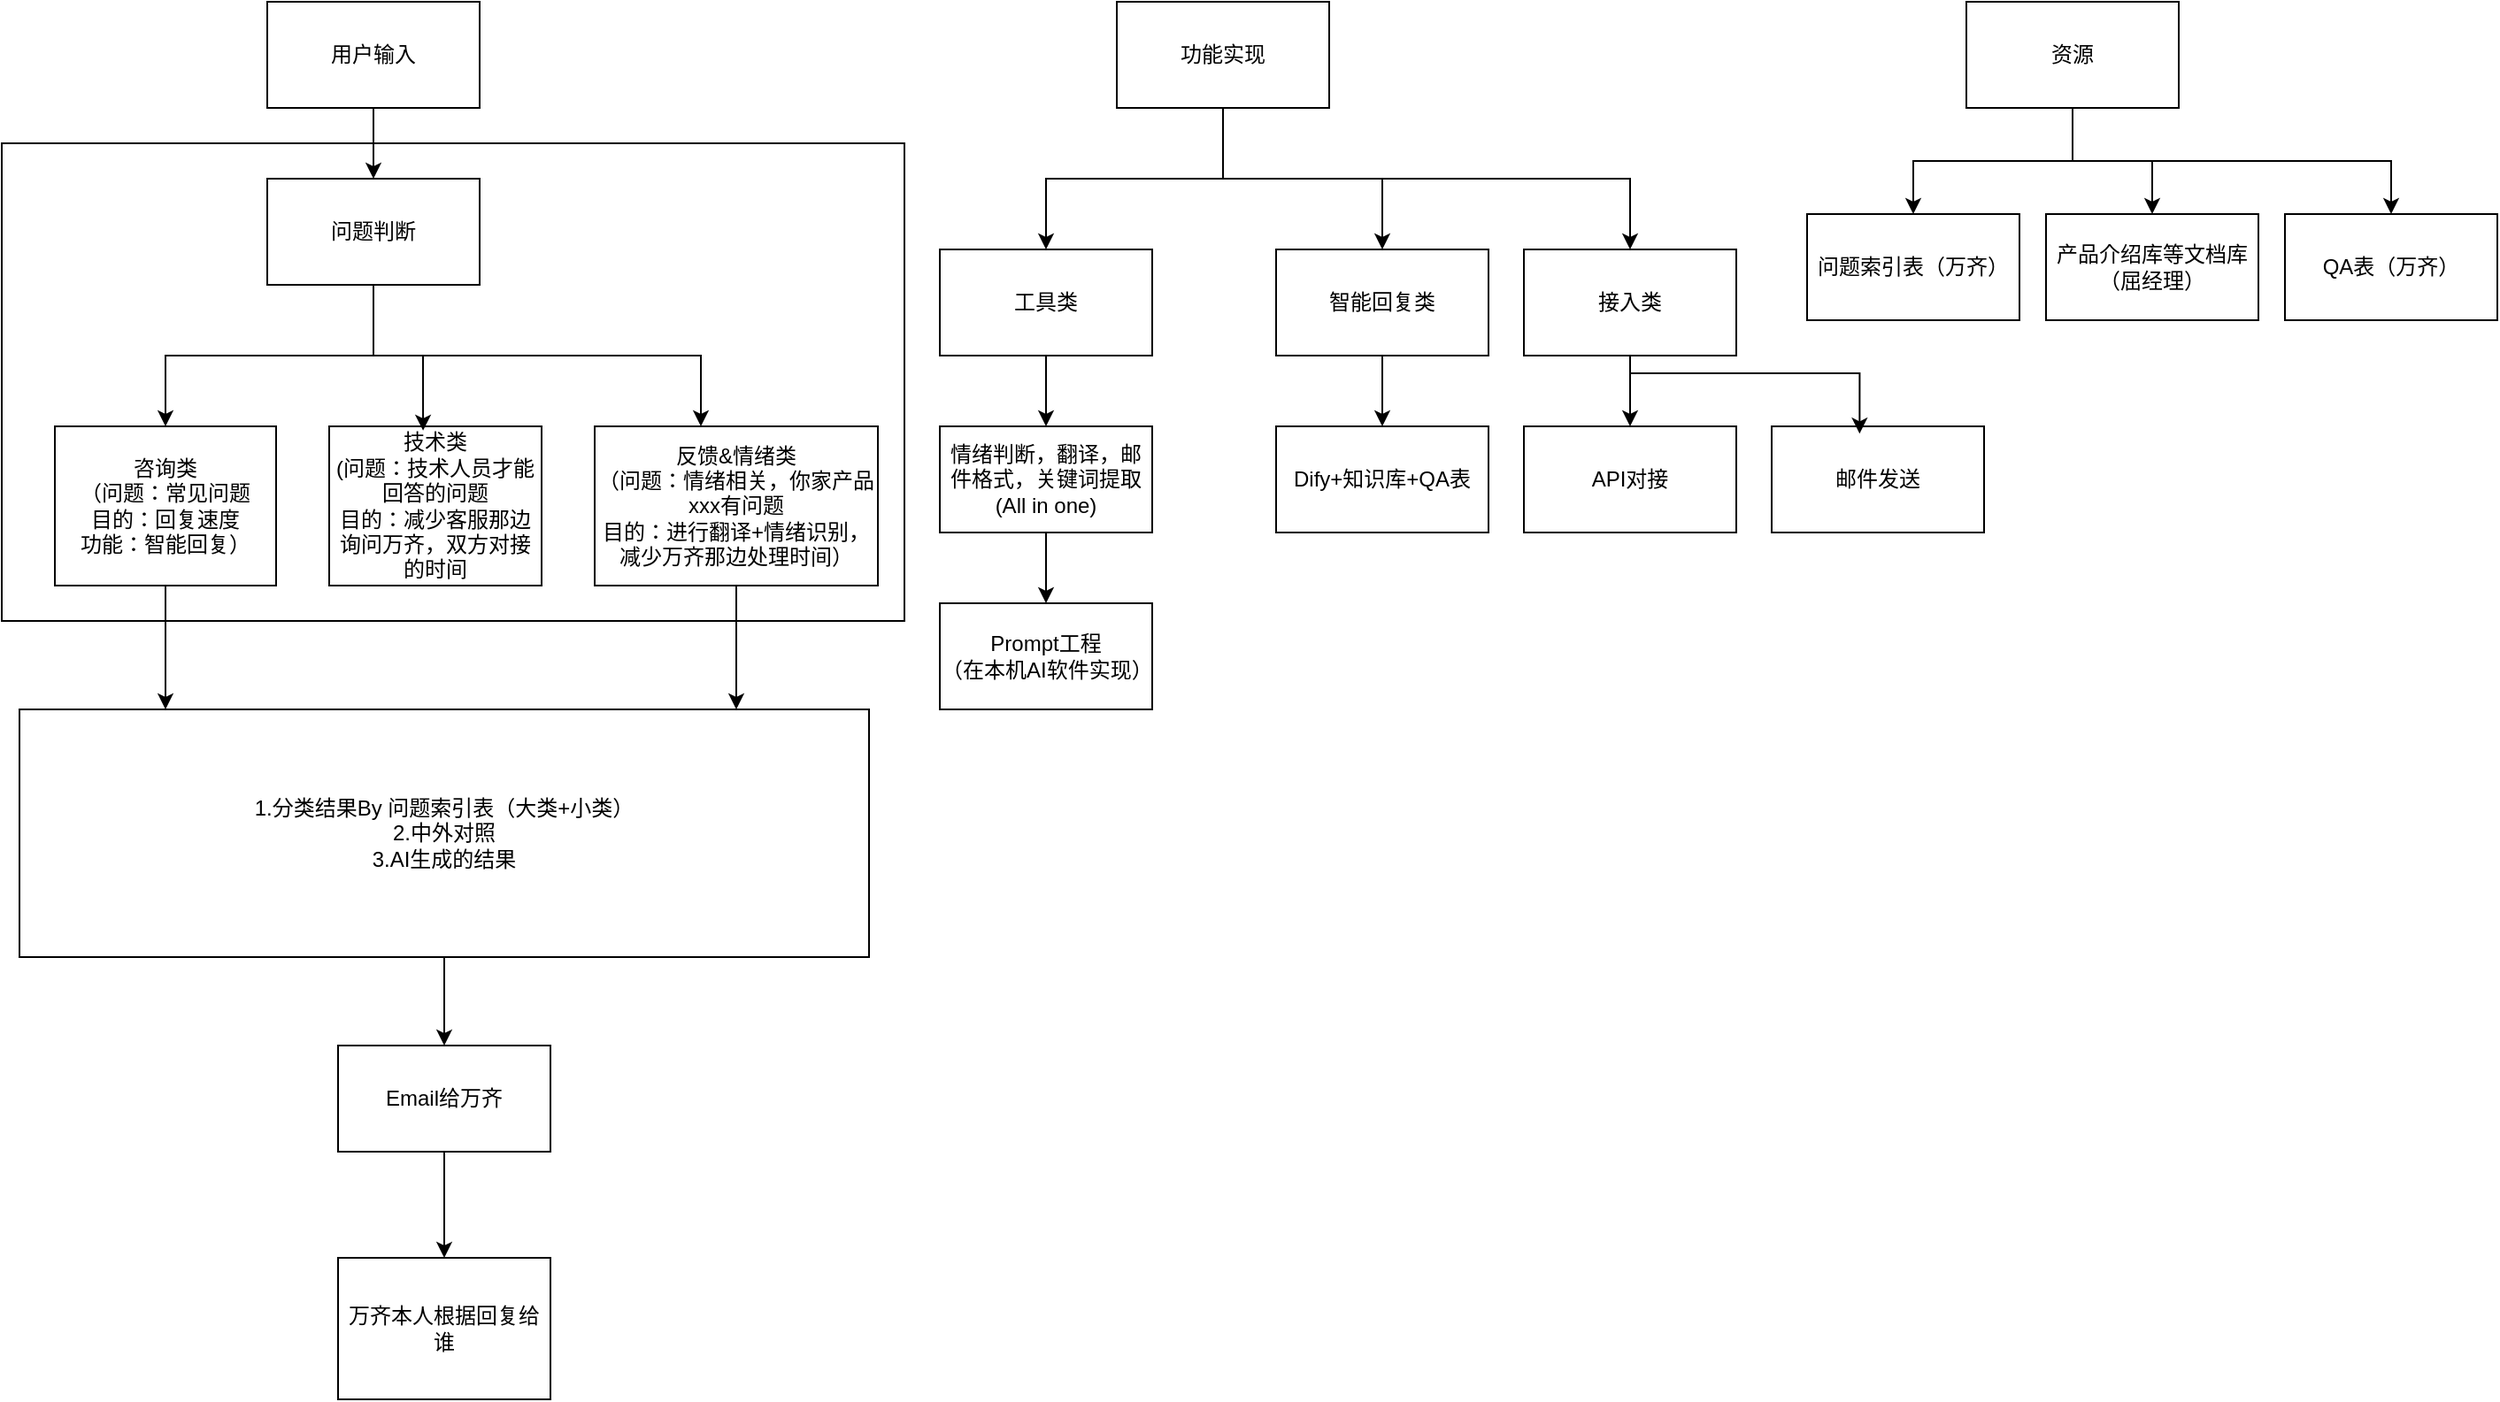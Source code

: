 <mxfile version="26.2.12">
  <diagram name="Page-1" id="M1iB0JgTUpQXoafaGhzw">
    <mxGraphModel dx="1149" dy="438" grid="1" gridSize="10" guides="1" tooltips="1" connect="1" arrows="1" fold="1" page="1" pageScale="1" pageWidth="850" pageHeight="1100" math="0" shadow="0">
      <root>
        <mxCell id="0" />
        <mxCell id="1" parent="0" />
        <mxCell id="ocfpeheD2iWH20HzGndA-39" value="" style="rounded=0;whiteSpace=wrap;html=1;" vertex="1" parent="1">
          <mxGeometry x="150" y="100" width="510" height="270" as="geometry" />
        </mxCell>
        <mxCell id="ocfpeheD2iWH20HzGndA-3" style="edgeStyle=orthogonalEdgeStyle;rounded=0;orthogonalLoop=1;jettySize=auto;html=1;entryX=0.5;entryY=0;entryDx=0;entryDy=0;" edge="1" parent="1" source="ocfpeheD2iWH20HzGndA-1" target="ocfpeheD2iWH20HzGndA-2">
          <mxGeometry relative="1" as="geometry" />
        </mxCell>
        <mxCell id="ocfpeheD2iWH20HzGndA-1" value="用户输入" style="rounded=0;whiteSpace=wrap;html=1;" vertex="1" parent="1">
          <mxGeometry x="300" y="20" width="120" height="60" as="geometry" />
        </mxCell>
        <mxCell id="ocfpeheD2iWH20HzGndA-5" style="edgeStyle=orthogonalEdgeStyle;rounded=0;orthogonalLoop=1;jettySize=auto;html=1;" edge="1" parent="1" source="ocfpeheD2iWH20HzGndA-2" target="ocfpeheD2iWH20HzGndA-4">
          <mxGeometry relative="1" as="geometry" />
        </mxCell>
        <mxCell id="ocfpeheD2iWH20HzGndA-9" style="edgeStyle=orthogonalEdgeStyle;rounded=0;orthogonalLoop=1;jettySize=auto;html=1;" edge="1" parent="1" source="ocfpeheD2iWH20HzGndA-2" target="ocfpeheD2iWH20HzGndA-8">
          <mxGeometry relative="1" as="geometry">
            <Array as="points">
              <mxPoint x="360" y="220" />
              <mxPoint x="545" y="220" />
            </Array>
          </mxGeometry>
        </mxCell>
        <mxCell id="ocfpeheD2iWH20HzGndA-2" value="问题判断" style="rounded=0;whiteSpace=wrap;html=1;" vertex="1" parent="1">
          <mxGeometry x="300" y="120" width="120" height="60" as="geometry" />
        </mxCell>
        <mxCell id="ocfpeheD2iWH20HzGndA-44" style="edgeStyle=orthogonalEdgeStyle;rounded=0;orthogonalLoop=1;jettySize=auto;html=1;" edge="1" parent="1" source="ocfpeheD2iWH20HzGndA-4">
          <mxGeometry relative="1" as="geometry">
            <mxPoint x="242.5" y="420" as="targetPoint" />
          </mxGeometry>
        </mxCell>
        <mxCell id="ocfpeheD2iWH20HzGndA-4" value="咨询类&lt;br&gt;（问题：常见问题&lt;div&gt;&lt;span style=&quot;background-color: transparent; color: light-dark(rgb(0, 0, 0), rgb(255, 255, 255));&quot;&gt;目的：回复速度&lt;br&gt;功能：智能回复）&lt;/span&gt;&lt;/div&gt;" style="rounded=0;whiteSpace=wrap;html=1;" vertex="1" parent="1">
          <mxGeometry x="180" y="260" width="125" height="90" as="geometry" />
        </mxCell>
        <mxCell id="ocfpeheD2iWH20HzGndA-6" value="技术类&lt;div&gt;(问题：技术人员才能回答的问题&lt;/div&gt;&lt;div&gt;目的：减少客服那边询问万齐，双方对接的时间&lt;br&gt;&lt;/div&gt;" style="rounded=0;whiteSpace=wrap;html=1;" vertex="1" parent="1">
          <mxGeometry x="335" y="260" width="120" height="90" as="geometry" />
        </mxCell>
        <mxCell id="ocfpeheD2iWH20HzGndA-7" style="edgeStyle=orthogonalEdgeStyle;rounded=0;orthogonalLoop=1;jettySize=auto;html=1;entryX=0.442;entryY=0.027;entryDx=0;entryDy=0;entryPerimeter=0;" edge="1" parent="1" source="ocfpeheD2iWH20HzGndA-2" target="ocfpeheD2iWH20HzGndA-6">
          <mxGeometry relative="1" as="geometry" />
        </mxCell>
        <mxCell id="ocfpeheD2iWH20HzGndA-42" style="edgeStyle=orthogonalEdgeStyle;rounded=0;orthogonalLoop=1;jettySize=auto;html=1;" edge="1" parent="1" source="ocfpeheD2iWH20HzGndA-8">
          <mxGeometry relative="1" as="geometry">
            <mxPoint x="565" y="420" as="targetPoint" />
          </mxGeometry>
        </mxCell>
        <mxCell id="ocfpeheD2iWH20HzGndA-8" value="反馈&amp;amp;情绪类&lt;br&gt;（问题：情绪相关，你家产品xxx有问题&lt;br&gt;目的：进行翻译+情绪识别，减少万齐那边处理时间）" style="rounded=0;whiteSpace=wrap;html=1;" vertex="1" parent="1">
          <mxGeometry x="485" y="260" width="160" height="90" as="geometry" />
        </mxCell>
        <mxCell id="ocfpeheD2iWH20HzGndA-21" style="edgeStyle=orthogonalEdgeStyle;rounded=0;orthogonalLoop=1;jettySize=auto;html=1;entryX=0.5;entryY=0;entryDx=0;entryDy=0;" edge="1" parent="1" source="ocfpeheD2iWH20HzGndA-11" target="ocfpeheD2iWH20HzGndA-20">
          <mxGeometry relative="1" as="geometry" />
        </mxCell>
        <mxCell id="ocfpeheD2iWH20HzGndA-22" style="edgeStyle=orthogonalEdgeStyle;rounded=0;orthogonalLoop=1;jettySize=auto;html=1;" edge="1" parent="1" source="ocfpeheD2iWH20HzGndA-11" target="ocfpeheD2iWH20HzGndA-13">
          <mxGeometry relative="1" as="geometry" />
        </mxCell>
        <mxCell id="ocfpeheD2iWH20HzGndA-59" style="edgeStyle=orthogonalEdgeStyle;rounded=0;orthogonalLoop=1;jettySize=auto;html=1;" edge="1" parent="1" source="ocfpeheD2iWH20HzGndA-11" target="ocfpeheD2iWH20HzGndA-58">
          <mxGeometry relative="1" as="geometry">
            <Array as="points">
              <mxPoint x="840" y="120" />
              <mxPoint x="1070" y="120" />
            </Array>
          </mxGeometry>
        </mxCell>
        <mxCell id="ocfpeheD2iWH20HzGndA-11" value="功能实现" style="rounded=0;whiteSpace=wrap;html=1;" vertex="1" parent="1">
          <mxGeometry x="780" y="20" width="120" height="60" as="geometry" />
        </mxCell>
        <mxCell id="ocfpeheD2iWH20HzGndA-17" style="edgeStyle=orthogonalEdgeStyle;rounded=0;orthogonalLoop=1;jettySize=auto;html=1;entryX=0.5;entryY=0;entryDx=0;entryDy=0;" edge="1" parent="1" source="ocfpeheD2iWH20HzGndA-12" target="ocfpeheD2iWH20HzGndA-16">
          <mxGeometry relative="1" as="geometry" />
        </mxCell>
        <mxCell id="ocfpeheD2iWH20HzGndA-12" value="情绪判断，翻译，邮件格式，关键词提取&lt;br&gt;(All in one)" style="rounded=0;whiteSpace=wrap;html=1;" vertex="1" parent="1">
          <mxGeometry x="680" y="260" width="120" height="60" as="geometry" />
        </mxCell>
        <mxCell id="ocfpeheD2iWH20HzGndA-15" style="edgeStyle=orthogonalEdgeStyle;rounded=0;orthogonalLoop=1;jettySize=auto;html=1;entryX=0.5;entryY=0;entryDx=0;entryDy=0;" edge="1" parent="1" source="ocfpeheD2iWH20HzGndA-13" target="ocfpeheD2iWH20HzGndA-12">
          <mxGeometry relative="1" as="geometry" />
        </mxCell>
        <mxCell id="ocfpeheD2iWH20HzGndA-13" value="工具类" style="rounded=0;whiteSpace=wrap;html=1;" vertex="1" parent="1">
          <mxGeometry x="680" y="160" width="120" height="60" as="geometry" />
        </mxCell>
        <mxCell id="ocfpeheD2iWH20HzGndA-16" value="Prompt工程&lt;br&gt;（在本机AI软件实现）" style="rounded=0;whiteSpace=wrap;html=1;" vertex="1" parent="1">
          <mxGeometry x="680" y="360" width="120" height="60" as="geometry" />
        </mxCell>
        <mxCell id="ocfpeheD2iWH20HzGndA-24" style="edgeStyle=orthogonalEdgeStyle;rounded=0;orthogonalLoop=1;jettySize=auto;html=1;" edge="1" parent="1" source="ocfpeheD2iWH20HzGndA-20" target="ocfpeheD2iWH20HzGndA-23">
          <mxGeometry relative="1" as="geometry" />
        </mxCell>
        <mxCell id="ocfpeheD2iWH20HzGndA-20" value="智能回复类" style="rounded=0;whiteSpace=wrap;html=1;" vertex="1" parent="1">
          <mxGeometry x="870" y="160" width="120" height="60" as="geometry" />
        </mxCell>
        <mxCell id="ocfpeheD2iWH20HzGndA-23" value="Dify+知识库+QA表" style="rounded=0;whiteSpace=wrap;html=1;" vertex="1" parent="1">
          <mxGeometry x="870" y="260" width="120" height="60" as="geometry" />
        </mxCell>
        <mxCell id="ocfpeheD2iWH20HzGndA-47" style="edgeStyle=orthogonalEdgeStyle;rounded=0;orthogonalLoop=1;jettySize=auto;html=1;entryX=0.5;entryY=0;entryDx=0;entryDy=0;" edge="1" parent="1" source="ocfpeheD2iWH20HzGndA-45" target="ocfpeheD2iWH20HzGndA-46">
          <mxGeometry relative="1" as="geometry" />
        </mxCell>
        <mxCell id="ocfpeheD2iWH20HzGndA-45" value="&lt;div&gt;1.分类结果By 问题索引表（大类+小类）&lt;/div&gt;&lt;div&gt;2.中外对照&lt;br&gt;3.AI生成的结果&lt;/div&gt;" style="rounded=0;whiteSpace=wrap;html=1;" vertex="1" parent="1">
          <mxGeometry x="160" y="420" width="480" height="140" as="geometry" />
        </mxCell>
        <mxCell id="ocfpeheD2iWH20HzGndA-49" style="edgeStyle=orthogonalEdgeStyle;rounded=0;orthogonalLoop=1;jettySize=auto;html=1;entryX=0.5;entryY=0;entryDx=0;entryDy=0;" edge="1" parent="1" source="ocfpeheD2iWH20HzGndA-46" target="ocfpeheD2iWH20HzGndA-48">
          <mxGeometry relative="1" as="geometry" />
        </mxCell>
        <mxCell id="ocfpeheD2iWH20HzGndA-46" value="Email给万齐" style="rounded=0;whiteSpace=wrap;html=1;" vertex="1" parent="1">
          <mxGeometry x="340" y="610" width="120" height="60" as="geometry" />
        </mxCell>
        <mxCell id="ocfpeheD2iWH20HzGndA-48" value="万齐本人根据回复给谁" style="rounded=0;whiteSpace=wrap;html=1;" vertex="1" parent="1">
          <mxGeometry x="340" y="730" width="120" height="80" as="geometry" />
        </mxCell>
        <mxCell id="ocfpeheD2iWH20HzGndA-52" style="edgeStyle=orthogonalEdgeStyle;rounded=0;orthogonalLoop=1;jettySize=auto;html=1;" edge="1" parent="1" source="ocfpeheD2iWH20HzGndA-50" target="ocfpeheD2iWH20HzGndA-51">
          <mxGeometry relative="1" as="geometry" />
        </mxCell>
        <mxCell id="ocfpeheD2iWH20HzGndA-54" style="edgeStyle=orthogonalEdgeStyle;rounded=0;orthogonalLoop=1;jettySize=auto;html=1;" edge="1" parent="1" source="ocfpeheD2iWH20HzGndA-50" target="ocfpeheD2iWH20HzGndA-53">
          <mxGeometry relative="1" as="geometry" />
        </mxCell>
        <mxCell id="ocfpeheD2iWH20HzGndA-56" style="edgeStyle=orthogonalEdgeStyle;rounded=0;orthogonalLoop=1;jettySize=auto;html=1;" edge="1" parent="1" source="ocfpeheD2iWH20HzGndA-50" target="ocfpeheD2iWH20HzGndA-55">
          <mxGeometry relative="1" as="geometry">
            <Array as="points">
              <mxPoint x="1320" y="110" />
              <mxPoint x="1500" y="110" />
            </Array>
          </mxGeometry>
        </mxCell>
        <mxCell id="ocfpeheD2iWH20HzGndA-50" value="资源" style="rounded=0;whiteSpace=wrap;html=1;" vertex="1" parent="1">
          <mxGeometry x="1260" y="20" width="120" height="60" as="geometry" />
        </mxCell>
        <mxCell id="ocfpeheD2iWH20HzGndA-51" value="问题索引表（万齐）" style="rounded=0;whiteSpace=wrap;html=1;" vertex="1" parent="1">
          <mxGeometry x="1170" y="140" width="120" height="60" as="geometry" />
        </mxCell>
        <mxCell id="ocfpeheD2iWH20HzGndA-53" value="产品介绍库等文档库（屈经理）" style="rounded=0;whiteSpace=wrap;html=1;" vertex="1" parent="1">
          <mxGeometry x="1305" y="140" width="120" height="60" as="geometry" />
        </mxCell>
        <mxCell id="ocfpeheD2iWH20HzGndA-55" value="QA表（万齐）" style="rounded=0;whiteSpace=wrap;html=1;" vertex="1" parent="1">
          <mxGeometry x="1440" y="140" width="120" height="60" as="geometry" />
        </mxCell>
        <mxCell id="ocfpeheD2iWH20HzGndA-62" style="edgeStyle=orthogonalEdgeStyle;rounded=0;orthogonalLoop=1;jettySize=auto;html=1;" edge="1" parent="1" source="ocfpeheD2iWH20HzGndA-58" target="ocfpeheD2iWH20HzGndA-60">
          <mxGeometry relative="1" as="geometry" />
        </mxCell>
        <mxCell id="ocfpeheD2iWH20HzGndA-58" value="接入类" style="rounded=0;whiteSpace=wrap;html=1;" vertex="1" parent="1">
          <mxGeometry x="1010" y="160" width="120" height="60" as="geometry" />
        </mxCell>
        <mxCell id="ocfpeheD2iWH20HzGndA-60" value="API对接" style="rounded=0;whiteSpace=wrap;html=1;" vertex="1" parent="1">
          <mxGeometry x="1010" y="260" width="120" height="60" as="geometry" />
        </mxCell>
        <mxCell id="ocfpeheD2iWH20HzGndA-61" value="邮件发送" style="rounded=0;whiteSpace=wrap;html=1;" vertex="1" parent="1">
          <mxGeometry x="1150" y="260" width="120" height="60" as="geometry" />
        </mxCell>
        <mxCell id="ocfpeheD2iWH20HzGndA-63" style="edgeStyle=orthogonalEdgeStyle;rounded=0;orthogonalLoop=1;jettySize=auto;html=1;entryX=0.414;entryY=0.069;entryDx=0;entryDy=0;entryPerimeter=0;" edge="1" parent="1" source="ocfpeheD2iWH20HzGndA-58" target="ocfpeheD2iWH20HzGndA-61">
          <mxGeometry relative="1" as="geometry">
            <Array as="points">
              <mxPoint x="1070" y="230" />
              <mxPoint x="1200" y="230" />
            </Array>
          </mxGeometry>
        </mxCell>
      </root>
    </mxGraphModel>
  </diagram>
</mxfile>
